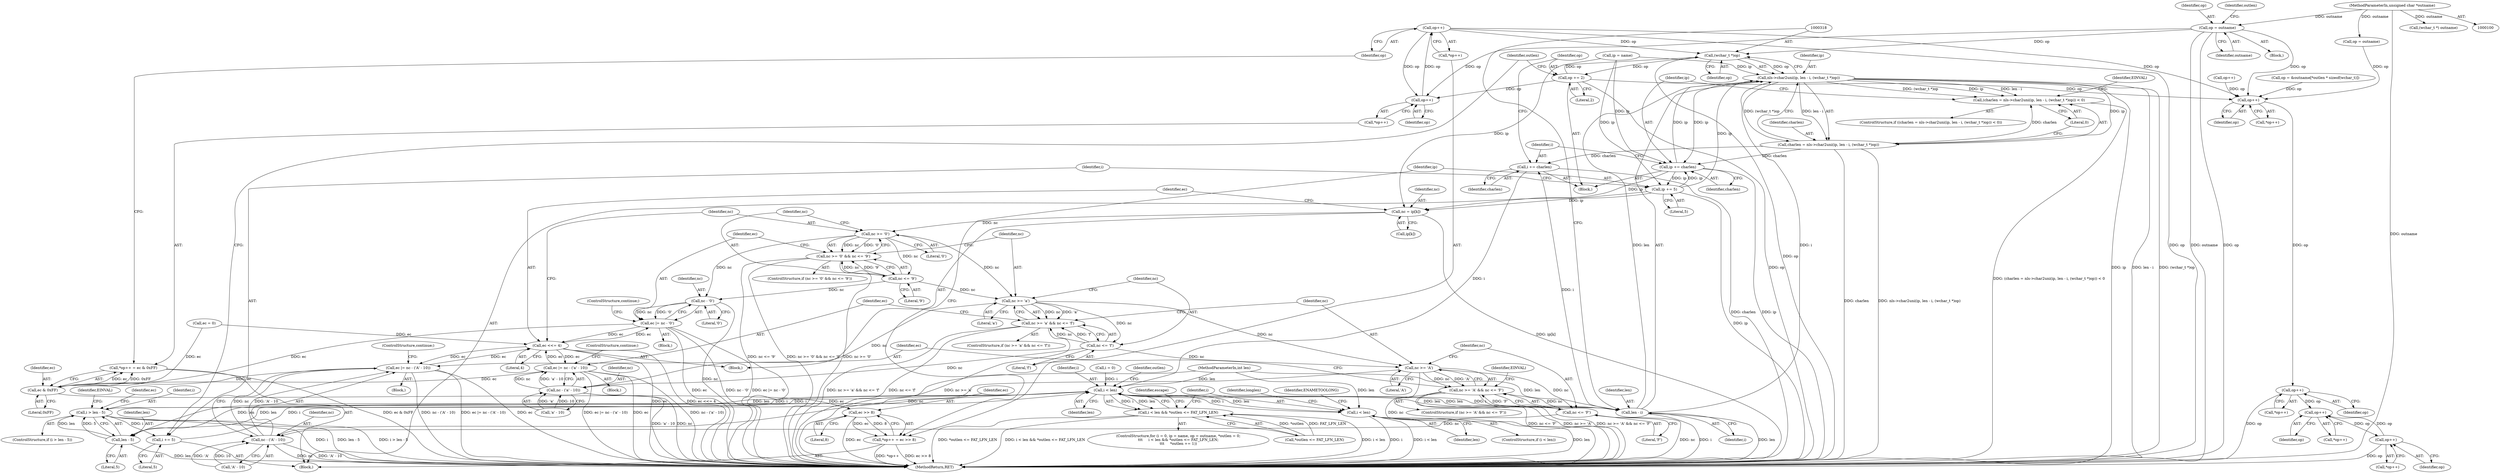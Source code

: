 digraph "0_linux_0720a06a7518c9d0c0125bd5d1f3b6264c55c3dd_0@pointer" {
"1000295" [label="(Call,op++)"];
"1000288" [label="(Call,op++)"];
"1000330" [label="(Call,op += 2)"];
"1000317" [label="(Call,(wchar_t *)op)"];
"1000295" [label="(Call,op++)"];
"1000176" [label="(Call,op = outname)"];
"1000103" [label="(MethodParameterIn,unsigned char *outname)"];
"1000312" [label="(Call,nls->char2uni(ip, len - i, (wchar_t *)op))"];
"1000309" [label="(Call,(charlen = nls->char2uni(ip, len - i, (wchar_t *)op)) < 0)"];
"1000310" [label="(Call,charlen = nls->char2uni(ip, len - i, (wchar_t *)op))"];
"1000324" [label="(Call,ip += charlen)"];
"1000226" [label="(Call,nc = ip[k])"];
"1000236" [label="(Call,nc >= '0')"];
"1000235" [label="(Call,nc >= '0' && nc <= '9')"];
"1000239" [label="(Call,nc <= '9')"];
"1000245" [label="(Call,nc - '0')"];
"1000243" [label="(Call,ec |= nc - '0')"];
"1000231" [label="(Call,ec <<= 4)"];
"1000258" [label="(Call,ec |= nc - ('a' - 10))"];
"1000290" [label="(Call,ec & 0xFF)"];
"1000286" [label="(Call,*op++ = ec & 0xFF)"];
"1000297" [label="(Call,ec >> 8)"];
"1000293" [label="(Call,*op++ = ec >> 8)"];
"1000275" [label="(Call,ec |= nc - ('A' - 10))"];
"1000251" [label="(Call,nc >= 'a')"];
"1000250" [label="(Call,nc >= 'a' && nc <= 'f')"];
"1000254" [label="(Call,nc <= 'f')"];
"1000260" [label="(Call,nc - ('a' - 10))"];
"1000268" [label="(Call,nc >= 'A')"];
"1000267" [label="(Call,nc >= 'A' && nc <= 'F')"];
"1000271" [label="(Call,nc <= 'F')"];
"1000277" [label="(Call,nc - ('A' - 10))"];
"1000300" [label="(Call,ip += 5)"];
"1000327" [label="(Call,i += charlen)"];
"1000184" [label="(Call,i < len)"];
"1000183" [label="(Call,i < len && *outlen <= FAT_LFN_LEN)"];
"1000205" [label="(Call,i > len - 5)"];
"1000303" [label="(Call,i += 5)"];
"1000207" [label="(Call,len - 5)"];
"1000314" [label="(Call,len - i)"];
"1000334" [label="(Call,i < len)"];
"1000407" [label="(Call,op++)"];
"1000412" [label="(Call,op++)"];
"1000445" [label="(Call,op++)"];
"1000450" [label="(Call,op++)"];
"1000227" [label="(Identifier,nc)"];
"1000204" [label="(ControlStructure,if (i > len - 5))"];
"1000177" [label="(Identifier,op)"];
"1000241" [label="(Literal,'9')"];
"1000226" [label="(Call,nc = ip[k])"];
"1000275" [label="(Call,ec |= nc - ('A' - 10))"];
"1000279" [label="(Call,'A' - 10)"];
"1000277" [label="(Call,nc - ('A' - 10))"];
"1000252" [label="(Identifier,nc)"];
"1000203" [label="(Block,)"];
"1000406" [label="(Call,*op++)"];
"1000166" [label="(ControlStructure,for (i = 0, ip = name, op = outname, *outlen = 0;\n\t\t\t     i < len && *outlen <= FAT_LFN_LEN;\n\t\t\t     *outlen += 1))"];
"1000257" [label="(Block,)"];
"1000335" [label="(Identifier,i)"];
"1000187" [label="(Call,*outlen <= FAT_LFN_LEN)"];
"1000250" [label="(Call,nc >= 'a' && nc <= 'f')"];
"1000272" [label="(Identifier,nc)"];
"1000183" [label="(Call,i < len && *outlen <= FAT_LFN_LEN)"];
"1000302" [label="(Literal,5)"];
"1000213" [label="(Call,ec = 0)"];
"1000233" [label="(Literal,4)"];
"1000301" [label="(Identifier,ip)"];
"1000332" [label="(Literal,2)"];
"1000260" [label="(Call,nc - ('a' - 10))"];
"1000175" [label="(Block,)"];
"1000298" [label="(Identifier,ec)"];
"1000312" [label="(Call,nls->char2uni(ip, len - i, (wchar_t *)op))"];
"1000297" [label="(Call,ec >> 8)"];
"1000450" [label="(Call,op++)"];
"1000268" [label="(Call,nc >= 'A')"];
"1000325" [label="(Identifier,ip)"];
"1000225" [label="(Block,)"];
"1000308" [label="(ControlStructure,if ((charlen = nls->char2uni(ip, len - i, (wchar_t *)op)) < 0))"];
"1000172" [label="(Call,ip = name)"];
"1000246" [label="(Identifier,nc)"];
"1000181" [label="(Identifier,outlen)"];
"1000316" [label="(Identifier,i)"];
"1000270" [label="(Literal,'A')"];
"1000339" [label="(Identifier,ENAMETOOLONG)"];
"1000185" [label="(Identifier,i)"];
"1000209" [label="(Literal,5)"];
"1000258" [label="(Call,ec |= nc - ('a' - 10))"];
"1000330" [label="(Call,op += 2)"];
"1000299" [label="(Literal,8)"];
"1000336" [label="(Identifier,len)"];
"1000265" [label="(ControlStructure,continue;)"];
"1000329" [label="(Identifier,charlen)"];
"1000168" [label="(Call,i = 0)"];
"1000324" [label="(Call,ip += charlen)"];
"1000286" [label="(Call,*op++ = ec & 0xFF)"];
"1000253" [label="(Literal,'a')"];
"1000212" [label="(Identifier,EINVAL)"];
"1000333" [label="(ControlStructure,if (i < len))"];
"1000198" [label="(Identifier,escape)"];
"1000261" [label="(Identifier,nc)"];
"1000327" [label="(Call,i += charlen)"];
"1000259" [label="(Identifier,ec)"];
"1000189" [label="(Identifier,outlen)"];
"1000384" [label="(Call,op++)"];
"1000235" [label="(Call,nc >= '0' && nc <= '9')"];
"1000323" [label="(Identifier,EINVAL)"];
"1000352" [label="(Call,op = outname)"];
"1000326" [label="(Identifier,charlen)"];
"1000245" [label="(Call,nc - '0')"];
"1000242" [label="(Block,)"];
"1000282" [label="(ControlStructure,continue;)"];
"1000446" [label="(Identifier,op)"];
"1000228" [label="(Call,ip[k])"];
"1000102" [label="(MethodParameterIn,int len)"];
"1000300" [label="(Call,ip += 5)"];
"1000287" [label="(Call,*op++)"];
"1000303" [label="(Call,i += 5)"];
"1000232" [label="(Identifier,ec)"];
"1000412" [label="(Call,op++)"];
"1000396" [label="(Identifier,longlen)"];
"1000334" [label="(Call,i < len)"];
"1000305" [label="(Literal,5)"];
"1000444" [label="(Call,*op++)"];
"1000451" [label="(Identifier,op)"];
"1000151" [label="(Call,op = &outname[*outlen * sizeof(wchar_t)])"];
"1000459" [label="(MethodReturn,RET)"];
"1000267" [label="(Call,nc >= 'A' && nc <= 'F')"];
"1000254" [label="(Call,nc <= 'f')"];
"1000285" [label="(Identifier,EINVAL)"];
"1000291" [label="(Identifier,ec)"];
"1000186" [label="(Identifier,len)"];
"1000184" [label="(Call,i < len)"];
"1000411" [label="(Call,*op++)"];
"1000309" [label="(Call,(charlen = nls->char2uni(ip, len - i, (wchar_t *)op)) < 0)"];
"1000314" [label="(Call,len - i)"];
"1000292" [label="(Literal,0xFF)"];
"1000269" [label="(Identifier,nc)"];
"1000266" [label="(ControlStructure,if (nc >= 'A' && nc <= 'F'))"];
"1000240" [label="(Identifier,nc)"];
"1000315" [label="(Identifier,len)"];
"1000234" [label="(ControlStructure,if (nc >= '0' && nc <= '9'))"];
"1000248" [label="(ControlStructure,continue;)"];
"1000244" [label="(Identifier,ec)"];
"1000176" [label="(Call,op = outname)"];
"1000407" [label="(Call,op++)"];
"1000290" [label="(Call,ec & 0xFF)"];
"1000271" [label="(Call,nc <= 'F')"];
"1000238" [label="(Literal,'0')"];
"1000293" [label="(Call,*op++ = ec >> 8)"];
"1000445" [label="(Call,op++)"];
"1000304" [label="(Identifier,i)"];
"1000193" [label="(Identifier,outlen)"];
"1000449" [label="(Call,*op++)"];
"1000276" [label="(Identifier,ec)"];
"1000207" [label="(Call,len - 5)"];
"1000320" [label="(Literal,0)"];
"1000262" [label="(Call,'a' - 10)"];
"1000255" [label="(Identifier,nc)"];
"1000294" [label="(Call,*op++)"];
"1000288" [label="(Call,op++)"];
"1000289" [label="(Identifier,op)"];
"1000239" [label="(Call,nc <= '9')"];
"1000128" [label="(Call,(wchar_t *) outname)"];
"1000313" [label="(Identifier,ip)"];
"1000295" [label="(Call,op++)"];
"1000296" [label="(Identifier,op)"];
"1000247" [label="(Literal,'0')"];
"1000251" [label="(Call,nc >= 'a')"];
"1000256" [label="(Literal,'f')"];
"1000408" [label="(Identifier,op)"];
"1000311" [label="(Identifier,charlen)"];
"1000214" [label="(Identifier,ec)"];
"1000178" [label="(Identifier,outname)"];
"1000205" [label="(Call,i > len - 5)"];
"1000236" [label="(Call,nc >= '0')"];
"1000328" [label="(Identifier,i)"];
"1000249" [label="(ControlStructure,if (nc >= 'a' && nc <= 'f'))"];
"1000413" [label="(Identifier,op)"];
"1000103" [label="(MethodParameterIn,unsigned char *outname)"];
"1000273" [label="(Literal,'F')"];
"1000231" [label="(Call,ec <<= 4)"];
"1000237" [label="(Identifier,nc)"];
"1000206" [label="(Identifier,i)"];
"1000319" [label="(Identifier,op)"];
"1000331" [label="(Identifier,op)"];
"1000243" [label="(Call,ec |= nc - '0')"];
"1000317" [label="(Call,(wchar_t *)op)"];
"1000208" [label="(Identifier,len)"];
"1000278" [label="(Identifier,nc)"];
"1000307" [label="(Block,)"];
"1000274" [label="(Block,)"];
"1000310" [label="(Call,charlen = nls->char2uni(ip, len - i, (wchar_t *)op))"];
"1000295" -> "1000294"  [label="AST: "];
"1000295" -> "1000296"  [label="CFG: "];
"1000296" -> "1000295"  [label="AST: "];
"1000294" -> "1000295"  [label="CFG: "];
"1000295" -> "1000459"  [label="DDG: op"];
"1000295" -> "1000288"  [label="DDG: op"];
"1000288" -> "1000295"  [label="DDG: op"];
"1000295" -> "1000317"  [label="DDG: op"];
"1000295" -> "1000407"  [label="DDG: op"];
"1000288" -> "1000287"  [label="AST: "];
"1000288" -> "1000289"  [label="CFG: "];
"1000289" -> "1000288"  [label="AST: "];
"1000287" -> "1000288"  [label="CFG: "];
"1000330" -> "1000288"  [label="DDG: op"];
"1000176" -> "1000288"  [label="DDG: op"];
"1000330" -> "1000307"  [label="AST: "];
"1000330" -> "1000332"  [label="CFG: "];
"1000331" -> "1000330"  [label="AST: "];
"1000332" -> "1000330"  [label="AST: "];
"1000193" -> "1000330"  [label="CFG: "];
"1000330" -> "1000459"  [label="DDG: op"];
"1000330" -> "1000317"  [label="DDG: op"];
"1000317" -> "1000330"  [label="DDG: op"];
"1000330" -> "1000407"  [label="DDG: op"];
"1000317" -> "1000312"  [label="AST: "];
"1000317" -> "1000319"  [label="CFG: "];
"1000318" -> "1000317"  [label="AST: "];
"1000319" -> "1000317"  [label="AST: "];
"1000312" -> "1000317"  [label="CFG: "];
"1000317" -> "1000459"  [label="DDG: op"];
"1000317" -> "1000312"  [label="DDG: op"];
"1000176" -> "1000317"  [label="DDG: op"];
"1000176" -> "1000175"  [label="AST: "];
"1000176" -> "1000178"  [label="CFG: "];
"1000177" -> "1000176"  [label="AST: "];
"1000178" -> "1000176"  [label="AST: "];
"1000181" -> "1000176"  [label="CFG: "];
"1000176" -> "1000459"  [label="DDG: outname"];
"1000176" -> "1000459"  [label="DDG: op"];
"1000103" -> "1000176"  [label="DDG: outname"];
"1000176" -> "1000407"  [label="DDG: op"];
"1000103" -> "1000100"  [label="AST: "];
"1000103" -> "1000459"  [label="DDG: outname"];
"1000103" -> "1000128"  [label="DDG: outname"];
"1000103" -> "1000352"  [label="DDG: outname"];
"1000312" -> "1000310"  [label="AST: "];
"1000313" -> "1000312"  [label="AST: "];
"1000314" -> "1000312"  [label="AST: "];
"1000310" -> "1000312"  [label="CFG: "];
"1000312" -> "1000459"  [label="DDG: ip"];
"1000312" -> "1000459"  [label="DDG: len - i"];
"1000312" -> "1000459"  [label="DDG: (wchar_t *)op"];
"1000312" -> "1000309"  [label="DDG: ip"];
"1000312" -> "1000309"  [label="DDG: len - i"];
"1000312" -> "1000309"  [label="DDG: (wchar_t *)op"];
"1000312" -> "1000310"  [label="DDG: ip"];
"1000312" -> "1000310"  [label="DDG: len - i"];
"1000312" -> "1000310"  [label="DDG: (wchar_t *)op"];
"1000300" -> "1000312"  [label="DDG: ip"];
"1000324" -> "1000312"  [label="DDG: ip"];
"1000172" -> "1000312"  [label="DDG: ip"];
"1000314" -> "1000312"  [label="DDG: len"];
"1000314" -> "1000312"  [label="DDG: i"];
"1000312" -> "1000324"  [label="DDG: ip"];
"1000309" -> "1000308"  [label="AST: "];
"1000309" -> "1000320"  [label="CFG: "];
"1000310" -> "1000309"  [label="AST: "];
"1000320" -> "1000309"  [label="AST: "];
"1000323" -> "1000309"  [label="CFG: "];
"1000325" -> "1000309"  [label="CFG: "];
"1000309" -> "1000459"  [label="DDG: (charlen = nls->char2uni(ip, len - i, (wchar_t *)op)) < 0"];
"1000310" -> "1000309"  [label="DDG: charlen"];
"1000311" -> "1000310"  [label="AST: "];
"1000320" -> "1000310"  [label="CFG: "];
"1000310" -> "1000459"  [label="DDG: nls->char2uni(ip, len - i, (wchar_t *)op)"];
"1000310" -> "1000459"  [label="DDG: charlen"];
"1000310" -> "1000324"  [label="DDG: charlen"];
"1000310" -> "1000327"  [label="DDG: charlen"];
"1000324" -> "1000307"  [label="AST: "];
"1000324" -> "1000326"  [label="CFG: "];
"1000325" -> "1000324"  [label="AST: "];
"1000326" -> "1000324"  [label="AST: "];
"1000328" -> "1000324"  [label="CFG: "];
"1000324" -> "1000459"  [label="DDG: ip"];
"1000324" -> "1000226"  [label="DDG: ip"];
"1000324" -> "1000300"  [label="DDG: ip"];
"1000300" -> "1000324"  [label="DDG: ip"];
"1000172" -> "1000324"  [label="DDG: ip"];
"1000226" -> "1000225"  [label="AST: "];
"1000226" -> "1000228"  [label="CFG: "];
"1000227" -> "1000226"  [label="AST: "];
"1000228" -> "1000226"  [label="AST: "];
"1000232" -> "1000226"  [label="CFG: "];
"1000226" -> "1000459"  [label="DDG: ip[k]"];
"1000300" -> "1000226"  [label="DDG: ip"];
"1000172" -> "1000226"  [label="DDG: ip"];
"1000226" -> "1000236"  [label="DDG: nc"];
"1000236" -> "1000235"  [label="AST: "];
"1000236" -> "1000238"  [label="CFG: "];
"1000237" -> "1000236"  [label="AST: "];
"1000238" -> "1000236"  [label="AST: "];
"1000240" -> "1000236"  [label="CFG: "];
"1000235" -> "1000236"  [label="CFG: "];
"1000236" -> "1000235"  [label="DDG: nc"];
"1000236" -> "1000235"  [label="DDG: '0'"];
"1000236" -> "1000239"  [label="DDG: nc"];
"1000236" -> "1000245"  [label="DDG: nc"];
"1000236" -> "1000251"  [label="DDG: nc"];
"1000235" -> "1000234"  [label="AST: "];
"1000235" -> "1000239"  [label="CFG: "];
"1000239" -> "1000235"  [label="AST: "];
"1000244" -> "1000235"  [label="CFG: "];
"1000252" -> "1000235"  [label="CFG: "];
"1000235" -> "1000459"  [label="DDG: nc >= '0'"];
"1000235" -> "1000459"  [label="DDG: nc <= '9'"];
"1000235" -> "1000459"  [label="DDG: nc >= '0' && nc <= '9'"];
"1000239" -> "1000235"  [label="DDG: nc"];
"1000239" -> "1000235"  [label="DDG: '9'"];
"1000239" -> "1000241"  [label="CFG: "];
"1000240" -> "1000239"  [label="AST: "];
"1000241" -> "1000239"  [label="AST: "];
"1000239" -> "1000245"  [label="DDG: nc"];
"1000239" -> "1000251"  [label="DDG: nc"];
"1000245" -> "1000243"  [label="AST: "];
"1000245" -> "1000247"  [label="CFG: "];
"1000246" -> "1000245"  [label="AST: "];
"1000247" -> "1000245"  [label="AST: "];
"1000243" -> "1000245"  [label="CFG: "];
"1000245" -> "1000459"  [label="DDG: nc"];
"1000245" -> "1000243"  [label="DDG: nc"];
"1000245" -> "1000243"  [label="DDG: '0'"];
"1000243" -> "1000242"  [label="AST: "];
"1000244" -> "1000243"  [label="AST: "];
"1000248" -> "1000243"  [label="CFG: "];
"1000243" -> "1000459"  [label="DDG: ec"];
"1000243" -> "1000459"  [label="DDG: nc - '0'"];
"1000243" -> "1000459"  [label="DDG: ec |= nc - '0'"];
"1000243" -> "1000231"  [label="DDG: ec"];
"1000231" -> "1000243"  [label="DDG: ec"];
"1000243" -> "1000290"  [label="DDG: ec"];
"1000231" -> "1000225"  [label="AST: "];
"1000231" -> "1000233"  [label="CFG: "];
"1000232" -> "1000231"  [label="AST: "];
"1000233" -> "1000231"  [label="AST: "];
"1000237" -> "1000231"  [label="CFG: "];
"1000231" -> "1000459"  [label="DDG: ec <<= 4"];
"1000231" -> "1000459"  [label="DDG: ec"];
"1000258" -> "1000231"  [label="DDG: ec"];
"1000213" -> "1000231"  [label="DDG: ec"];
"1000275" -> "1000231"  [label="DDG: ec"];
"1000231" -> "1000258"  [label="DDG: ec"];
"1000231" -> "1000275"  [label="DDG: ec"];
"1000258" -> "1000257"  [label="AST: "];
"1000258" -> "1000260"  [label="CFG: "];
"1000259" -> "1000258"  [label="AST: "];
"1000260" -> "1000258"  [label="AST: "];
"1000265" -> "1000258"  [label="CFG: "];
"1000258" -> "1000459"  [label="DDG: ec"];
"1000258" -> "1000459"  [label="DDG: nc - ('a' - 10)"];
"1000258" -> "1000459"  [label="DDG: ec |= nc - ('a' - 10)"];
"1000260" -> "1000258"  [label="DDG: nc"];
"1000260" -> "1000258"  [label="DDG: 'a' - 10"];
"1000258" -> "1000290"  [label="DDG: ec"];
"1000290" -> "1000286"  [label="AST: "];
"1000290" -> "1000292"  [label="CFG: "];
"1000291" -> "1000290"  [label="AST: "];
"1000292" -> "1000290"  [label="AST: "];
"1000286" -> "1000290"  [label="CFG: "];
"1000290" -> "1000286"  [label="DDG: ec"];
"1000290" -> "1000286"  [label="DDG: 0xFF"];
"1000213" -> "1000290"  [label="DDG: ec"];
"1000275" -> "1000290"  [label="DDG: ec"];
"1000290" -> "1000297"  [label="DDG: ec"];
"1000286" -> "1000203"  [label="AST: "];
"1000287" -> "1000286"  [label="AST: "];
"1000296" -> "1000286"  [label="CFG: "];
"1000286" -> "1000459"  [label="DDG: ec & 0xFF"];
"1000297" -> "1000293"  [label="AST: "];
"1000297" -> "1000299"  [label="CFG: "];
"1000298" -> "1000297"  [label="AST: "];
"1000299" -> "1000297"  [label="AST: "];
"1000293" -> "1000297"  [label="CFG: "];
"1000297" -> "1000459"  [label="DDG: ec"];
"1000297" -> "1000293"  [label="DDG: ec"];
"1000297" -> "1000293"  [label="DDG: 8"];
"1000293" -> "1000203"  [label="AST: "];
"1000294" -> "1000293"  [label="AST: "];
"1000301" -> "1000293"  [label="CFG: "];
"1000293" -> "1000459"  [label="DDG: *op++"];
"1000293" -> "1000459"  [label="DDG: ec >> 8"];
"1000275" -> "1000274"  [label="AST: "];
"1000275" -> "1000277"  [label="CFG: "];
"1000276" -> "1000275"  [label="AST: "];
"1000277" -> "1000275"  [label="AST: "];
"1000282" -> "1000275"  [label="CFG: "];
"1000275" -> "1000459"  [label="DDG: ec |= nc - ('A' - 10)"];
"1000275" -> "1000459"  [label="DDG: ec"];
"1000275" -> "1000459"  [label="DDG: nc - ('A' - 10)"];
"1000277" -> "1000275"  [label="DDG: nc"];
"1000277" -> "1000275"  [label="DDG: 'A' - 10"];
"1000251" -> "1000250"  [label="AST: "];
"1000251" -> "1000253"  [label="CFG: "];
"1000252" -> "1000251"  [label="AST: "];
"1000253" -> "1000251"  [label="AST: "];
"1000255" -> "1000251"  [label="CFG: "];
"1000250" -> "1000251"  [label="CFG: "];
"1000251" -> "1000250"  [label="DDG: nc"];
"1000251" -> "1000250"  [label="DDG: 'a'"];
"1000251" -> "1000254"  [label="DDG: nc"];
"1000251" -> "1000260"  [label="DDG: nc"];
"1000251" -> "1000268"  [label="DDG: nc"];
"1000250" -> "1000249"  [label="AST: "];
"1000250" -> "1000254"  [label="CFG: "];
"1000254" -> "1000250"  [label="AST: "];
"1000259" -> "1000250"  [label="CFG: "];
"1000269" -> "1000250"  [label="CFG: "];
"1000250" -> "1000459"  [label="DDG: nc >= 'a'"];
"1000250" -> "1000459"  [label="DDG: nc <= 'f'"];
"1000250" -> "1000459"  [label="DDG: nc >= 'a' && nc <= 'f'"];
"1000254" -> "1000250"  [label="DDG: nc"];
"1000254" -> "1000250"  [label="DDG: 'f'"];
"1000254" -> "1000256"  [label="CFG: "];
"1000255" -> "1000254"  [label="AST: "];
"1000256" -> "1000254"  [label="AST: "];
"1000254" -> "1000260"  [label="DDG: nc"];
"1000254" -> "1000268"  [label="DDG: nc"];
"1000260" -> "1000262"  [label="CFG: "];
"1000261" -> "1000260"  [label="AST: "];
"1000262" -> "1000260"  [label="AST: "];
"1000260" -> "1000459"  [label="DDG: 'a' - 10"];
"1000260" -> "1000459"  [label="DDG: nc"];
"1000262" -> "1000260"  [label="DDG: 'a'"];
"1000262" -> "1000260"  [label="DDG: 10"];
"1000268" -> "1000267"  [label="AST: "];
"1000268" -> "1000270"  [label="CFG: "];
"1000269" -> "1000268"  [label="AST: "];
"1000270" -> "1000268"  [label="AST: "];
"1000272" -> "1000268"  [label="CFG: "];
"1000267" -> "1000268"  [label="CFG: "];
"1000268" -> "1000459"  [label="DDG: nc"];
"1000268" -> "1000267"  [label="DDG: nc"];
"1000268" -> "1000267"  [label="DDG: 'A'"];
"1000268" -> "1000271"  [label="DDG: nc"];
"1000268" -> "1000277"  [label="DDG: nc"];
"1000267" -> "1000266"  [label="AST: "];
"1000267" -> "1000271"  [label="CFG: "];
"1000271" -> "1000267"  [label="AST: "];
"1000276" -> "1000267"  [label="CFG: "];
"1000285" -> "1000267"  [label="CFG: "];
"1000267" -> "1000459"  [label="DDG: nc >= 'A'"];
"1000267" -> "1000459"  [label="DDG: nc >= 'A' && nc <= 'F'"];
"1000267" -> "1000459"  [label="DDG: nc <= 'F'"];
"1000271" -> "1000267"  [label="DDG: nc"];
"1000271" -> "1000267"  [label="DDG: 'F'"];
"1000271" -> "1000273"  [label="CFG: "];
"1000272" -> "1000271"  [label="AST: "];
"1000273" -> "1000271"  [label="AST: "];
"1000271" -> "1000459"  [label="DDG: nc"];
"1000271" -> "1000277"  [label="DDG: nc"];
"1000277" -> "1000279"  [label="CFG: "];
"1000278" -> "1000277"  [label="AST: "];
"1000279" -> "1000277"  [label="AST: "];
"1000277" -> "1000459"  [label="DDG: nc"];
"1000277" -> "1000459"  [label="DDG: 'A' - 10"];
"1000279" -> "1000277"  [label="DDG: 'A'"];
"1000279" -> "1000277"  [label="DDG: 10"];
"1000300" -> "1000203"  [label="AST: "];
"1000300" -> "1000302"  [label="CFG: "];
"1000301" -> "1000300"  [label="AST: "];
"1000302" -> "1000300"  [label="AST: "];
"1000304" -> "1000300"  [label="CFG: "];
"1000300" -> "1000459"  [label="DDG: ip"];
"1000172" -> "1000300"  [label="DDG: ip"];
"1000327" -> "1000307"  [label="AST: "];
"1000327" -> "1000329"  [label="CFG: "];
"1000328" -> "1000327"  [label="AST: "];
"1000329" -> "1000327"  [label="AST: "];
"1000331" -> "1000327"  [label="CFG: "];
"1000327" -> "1000459"  [label="DDG: charlen"];
"1000327" -> "1000184"  [label="DDG: i"];
"1000314" -> "1000327"  [label="DDG: i"];
"1000184" -> "1000183"  [label="AST: "];
"1000184" -> "1000186"  [label="CFG: "];
"1000185" -> "1000184"  [label="AST: "];
"1000186" -> "1000184"  [label="AST: "];
"1000189" -> "1000184"  [label="CFG: "];
"1000183" -> "1000184"  [label="CFG: "];
"1000184" -> "1000183"  [label="DDG: i"];
"1000184" -> "1000183"  [label="DDG: len"];
"1000205" -> "1000184"  [label="DDG: i"];
"1000168" -> "1000184"  [label="DDG: i"];
"1000303" -> "1000184"  [label="DDG: i"];
"1000314" -> "1000184"  [label="DDG: len"];
"1000207" -> "1000184"  [label="DDG: len"];
"1000102" -> "1000184"  [label="DDG: len"];
"1000184" -> "1000205"  [label="DDG: i"];
"1000184" -> "1000207"  [label="DDG: len"];
"1000184" -> "1000314"  [label="DDG: len"];
"1000184" -> "1000314"  [label="DDG: i"];
"1000184" -> "1000334"  [label="DDG: i"];
"1000184" -> "1000334"  [label="DDG: len"];
"1000183" -> "1000166"  [label="AST: "];
"1000183" -> "1000187"  [label="CFG: "];
"1000187" -> "1000183"  [label="AST: "];
"1000198" -> "1000183"  [label="CFG: "];
"1000335" -> "1000183"  [label="CFG: "];
"1000183" -> "1000459"  [label="DDG: *outlen <= FAT_LFN_LEN"];
"1000183" -> "1000459"  [label="DDG: i < len"];
"1000183" -> "1000459"  [label="DDG: i < len && *outlen <= FAT_LFN_LEN"];
"1000187" -> "1000183"  [label="DDG: *outlen"];
"1000187" -> "1000183"  [label="DDG: FAT_LFN_LEN"];
"1000205" -> "1000204"  [label="AST: "];
"1000205" -> "1000207"  [label="CFG: "];
"1000206" -> "1000205"  [label="AST: "];
"1000207" -> "1000205"  [label="AST: "];
"1000212" -> "1000205"  [label="CFG: "];
"1000214" -> "1000205"  [label="CFG: "];
"1000205" -> "1000459"  [label="DDG: i"];
"1000205" -> "1000459"  [label="DDG: len - 5"];
"1000205" -> "1000459"  [label="DDG: i > len - 5"];
"1000207" -> "1000205"  [label="DDG: len"];
"1000207" -> "1000205"  [label="DDG: 5"];
"1000205" -> "1000303"  [label="DDG: i"];
"1000303" -> "1000203"  [label="AST: "];
"1000303" -> "1000305"  [label="CFG: "];
"1000304" -> "1000303"  [label="AST: "];
"1000305" -> "1000303"  [label="AST: "];
"1000193" -> "1000303"  [label="CFG: "];
"1000207" -> "1000209"  [label="CFG: "];
"1000208" -> "1000207"  [label="AST: "];
"1000209" -> "1000207"  [label="AST: "];
"1000207" -> "1000459"  [label="DDG: len"];
"1000102" -> "1000207"  [label="DDG: len"];
"1000314" -> "1000316"  [label="CFG: "];
"1000315" -> "1000314"  [label="AST: "];
"1000316" -> "1000314"  [label="AST: "];
"1000318" -> "1000314"  [label="CFG: "];
"1000314" -> "1000459"  [label="DDG: len"];
"1000314" -> "1000459"  [label="DDG: i"];
"1000102" -> "1000314"  [label="DDG: len"];
"1000334" -> "1000333"  [label="AST: "];
"1000334" -> "1000336"  [label="CFG: "];
"1000335" -> "1000334"  [label="AST: "];
"1000336" -> "1000334"  [label="AST: "];
"1000339" -> "1000334"  [label="CFG: "];
"1000396" -> "1000334"  [label="CFG: "];
"1000334" -> "1000459"  [label="DDG: i < len"];
"1000334" -> "1000459"  [label="DDG: len"];
"1000334" -> "1000459"  [label="DDG: i"];
"1000102" -> "1000334"  [label="DDG: len"];
"1000407" -> "1000406"  [label="AST: "];
"1000407" -> "1000408"  [label="CFG: "];
"1000408" -> "1000407"  [label="AST: "];
"1000406" -> "1000407"  [label="CFG: "];
"1000384" -> "1000407"  [label="DDG: op"];
"1000352" -> "1000407"  [label="DDG: op"];
"1000151" -> "1000407"  [label="DDG: op"];
"1000407" -> "1000412"  [label="DDG: op"];
"1000412" -> "1000411"  [label="AST: "];
"1000412" -> "1000413"  [label="CFG: "];
"1000413" -> "1000412"  [label="AST: "];
"1000411" -> "1000412"  [label="CFG: "];
"1000412" -> "1000459"  [label="DDG: op"];
"1000412" -> "1000445"  [label="DDG: op"];
"1000445" -> "1000444"  [label="AST: "];
"1000445" -> "1000446"  [label="CFG: "];
"1000446" -> "1000445"  [label="AST: "];
"1000444" -> "1000445"  [label="CFG: "];
"1000450" -> "1000445"  [label="DDG: op"];
"1000445" -> "1000450"  [label="DDG: op"];
"1000450" -> "1000449"  [label="AST: "];
"1000450" -> "1000451"  [label="CFG: "];
"1000451" -> "1000450"  [label="AST: "];
"1000449" -> "1000450"  [label="CFG: "];
"1000450" -> "1000459"  [label="DDG: op"];
}
